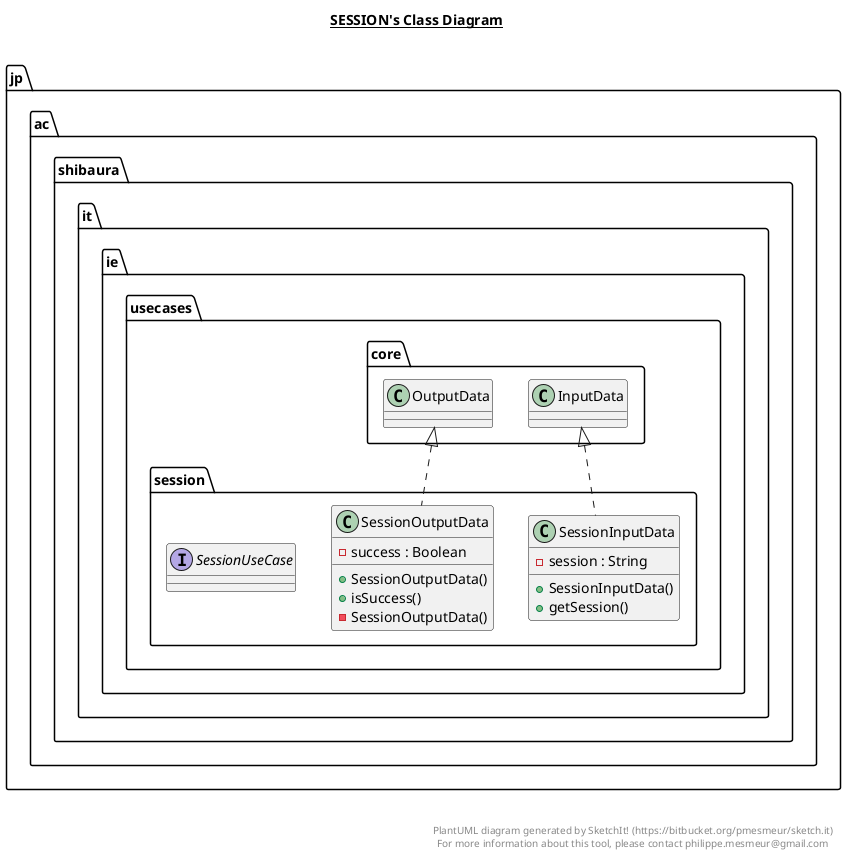 @startuml

title __SESSION's Class Diagram__\n

  namespace jp.ac.shibaura.it.ie {
    namespace usecases.session {
      class jp.ac.shibaura.it.ie.usecases.session.SessionInputData {
          - session : String
          + SessionInputData()
          + getSession()
      }
    }
  }
  

  namespace jp.ac.shibaura.it.ie {
    namespace usecases.session {
      class jp.ac.shibaura.it.ie.usecases.session.SessionOutputData {
          - success : Boolean
          + SessionOutputData()
          + isSuccess()
          - SessionOutputData()
      }
    }
  }
  

  namespace jp.ac.shibaura.it.ie {
    namespace usecases.session {
      interface jp.ac.shibaura.it.ie.usecases.session.SessionUseCase {
      }
    }
  }
  

  jp.ac.shibaura.it.ie.usecases.session.SessionInputData .up.|> jp.ac.shibaura.it.ie.usecases.core.InputData
  jp.ac.shibaura.it.ie.usecases.session.SessionOutputData .up.|> jp.ac.shibaura.it.ie.usecases.core.OutputData


right footer


PlantUML diagram generated by SketchIt! (https://bitbucket.org/pmesmeur/sketch.it)
For more information about this tool, please contact philippe.mesmeur@gmail.com
endfooter

@enduml
